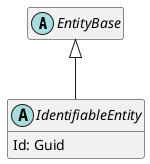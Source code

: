 ﻿@startuml
hide empty members

abstract class EntityBase {
}

EntityBase <|-- IdentifiableEntity

abstract class IdentifiableEntity {
    Id: Guid
}

@enduml
